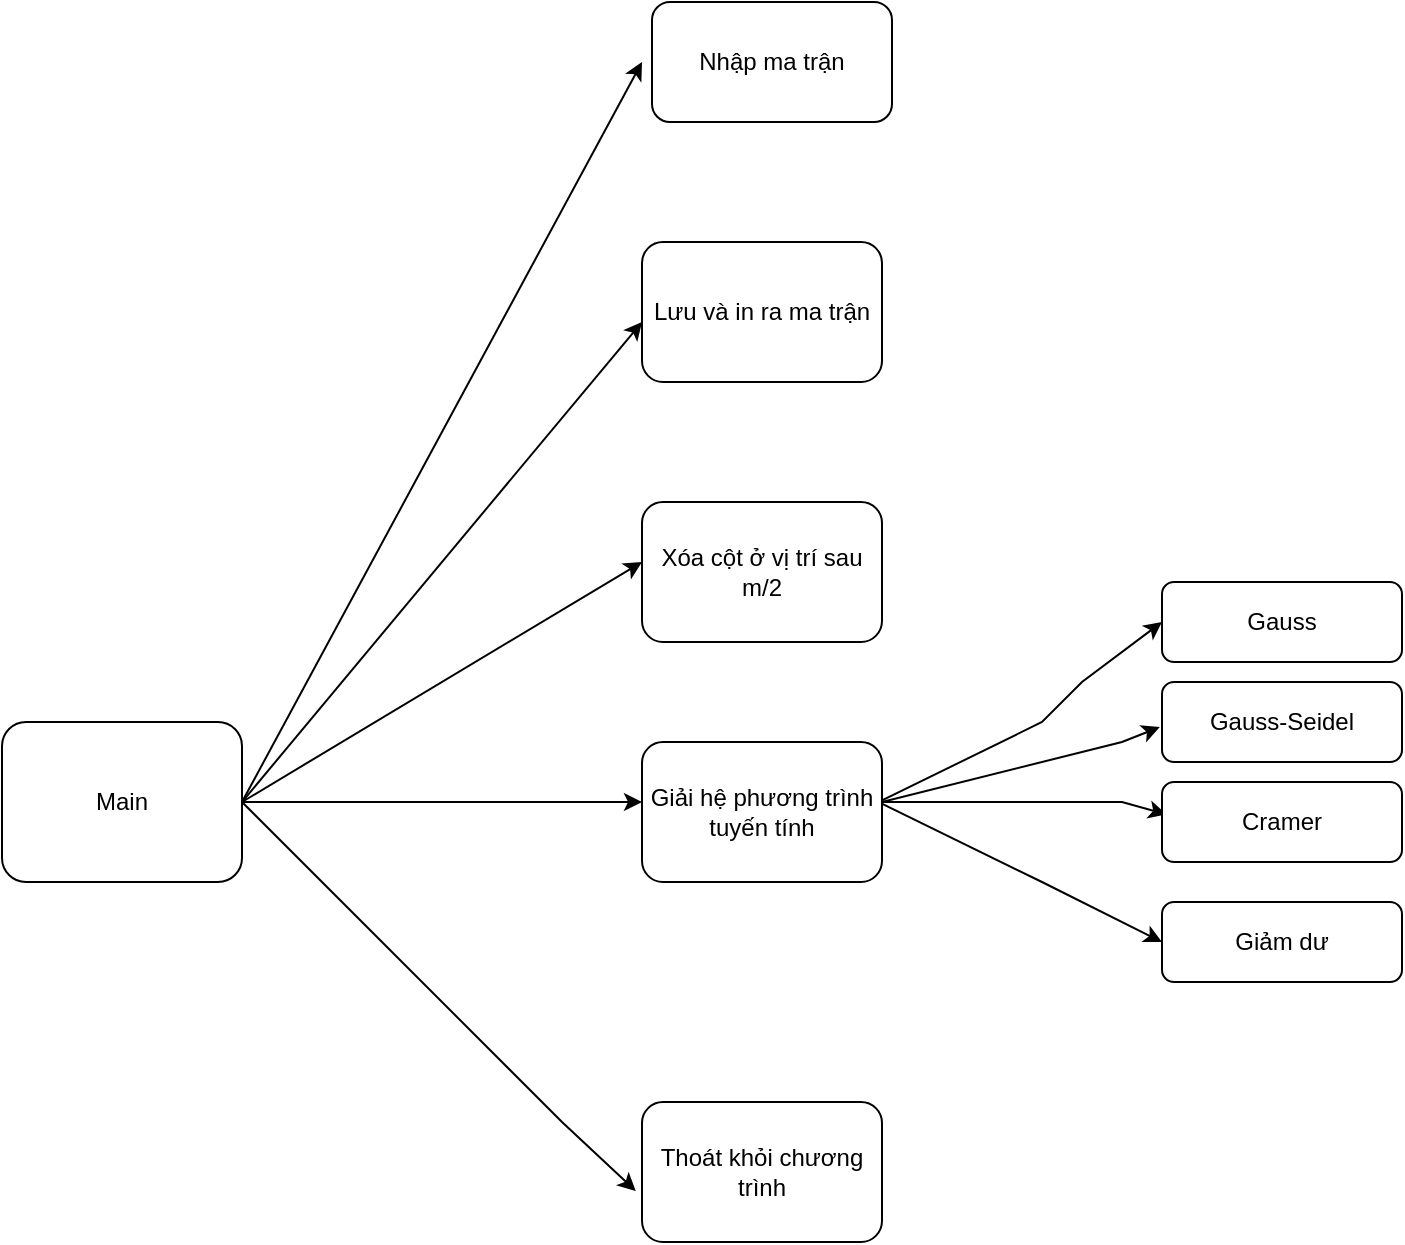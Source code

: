 <mxfile version="24.4.10" type="github">
  <diagram name="Page-1" id="v_p8btcLHBXj9sJYUHT2">
    <mxGraphModel dx="2487" dy="1436" grid="1" gridSize="10" guides="1" tooltips="1" connect="1" arrows="1" fold="1" page="1" pageScale="1" pageWidth="850" pageHeight="1100" math="0" shadow="0">
      <root>
        <mxCell id="0" />
        <mxCell id="1" parent="0" />
        <mxCell id="kSIR-B-xCBPbtPxmTKan-2" value="Main" style="rounded=1;whiteSpace=wrap;html=1;" vertex="1" parent="1">
          <mxGeometry x="40" y="480" width="120" height="80" as="geometry" />
        </mxCell>
        <mxCell id="kSIR-B-xCBPbtPxmTKan-3" value="" style="endArrow=classic;html=1;rounded=0;exitX=1;exitY=0.5;exitDx=0;exitDy=0;" edge="1" parent="1" source="kSIR-B-xCBPbtPxmTKan-2">
          <mxGeometry width="50" height="50" relative="1" as="geometry">
            <mxPoint x="630" y="580" as="sourcePoint" />
            <mxPoint x="360" y="150" as="targetPoint" />
            <Array as="points">
              <mxPoint x="360" y="150" />
            </Array>
          </mxGeometry>
        </mxCell>
        <mxCell id="kSIR-B-xCBPbtPxmTKan-4" value="Nhập ma trận" style="rounded=1;whiteSpace=wrap;html=1;" vertex="1" parent="1">
          <mxGeometry x="365" y="120" width="120" height="60" as="geometry" />
        </mxCell>
        <mxCell id="kSIR-B-xCBPbtPxmTKan-5" value="" style="endArrow=classic;html=1;rounded=0;exitX=1;exitY=0.5;exitDx=0;exitDy=0;" edge="1" parent="1" source="kSIR-B-xCBPbtPxmTKan-2">
          <mxGeometry width="50" height="50" relative="1" as="geometry">
            <mxPoint x="170" y="530" as="sourcePoint" />
            <mxPoint x="360" y="280" as="targetPoint" />
            <Array as="points">
              <mxPoint x="360" y="280" />
            </Array>
          </mxGeometry>
        </mxCell>
        <mxCell id="kSIR-B-xCBPbtPxmTKan-6" value="Lưu và in ra ma trận" style="rounded=1;whiteSpace=wrap;html=1;" vertex="1" parent="1">
          <mxGeometry x="360" y="240" width="120" height="70" as="geometry" />
        </mxCell>
        <mxCell id="kSIR-B-xCBPbtPxmTKan-7" value="" style="endArrow=classic;html=1;rounded=0;exitX=1;exitY=0.5;exitDx=0;exitDy=0;" edge="1" parent="1" source="kSIR-B-xCBPbtPxmTKan-2">
          <mxGeometry width="50" height="50" relative="1" as="geometry">
            <mxPoint x="170" y="530" as="sourcePoint" />
            <mxPoint x="360" y="400" as="targetPoint" />
            <Array as="points">
              <mxPoint x="360" y="400" />
            </Array>
          </mxGeometry>
        </mxCell>
        <mxCell id="kSIR-B-xCBPbtPxmTKan-8" value="Xóa cột ở vị trí sau m/2" style="rounded=1;whiteSpace=wrap;html=1;" vertex="1" parent="1">
          <mxGeometry x="360" y="370" width="120" height="70" as="geometry" />
        </mxCell>
        <mxCell id="kSIR-B-xCBPbtPxmTKan-10" value="" style="endArrow=classic;html=1;rounded=0;exitX=1;exitY=0.5;exitDx=0;exitDy=0;" edge="1" parent="1">
          <mxGeometry width="50" height="50" relative="1" as="geometry">
            <mxPoint x="160" y="520" as="sourcePoint" />
            <mxPoint x="360" y="520" as="targetPoint" />
            <Array as="points">
              <mxPoint x="250" y="520" />
              <mxPoint x="360" y="520" />
            </Array>
          </mxGeometry>
        </mxCell>
        <mxCell id="kSIR-B-xCBPbtPxmTKan-11" value="Giải hệ phương trình tuyến tính" style="rounded=1;whiteSpace=wrap;html=1;" vertex="1" parent="1">
          <mxGeometry x="360" y="490" width="120" height="70" as="geometry" />
        </mxCell>
        <mxCell id="kSIR-B-xCBPbtPxmTKan-12" value="" style="endArrow=classic;html=1;rounded=0;exitX=1;exitY=0.5;exitDx=0;exitDy=0;entryX=0;entryY=0.5;entryDx=0;entryDy=0;" edge="1" parent="1" target="kSIR-B-xCBPbtPxmTKan-14">
          <mxGeometry width="50" height="50" relative="1" as="geometry">
            <mxPoint x="480" y="519.23" as="sourcePoint" />
            <mxPoint x="620" y="480" as="targetPoint" />
            <Array as="points">
              <mxPoint x="560" y="480" />
              <mxPoint x="580" y="460" />
            </Array>
          </mxGeometry>
        </mxCell>
        <mxCell id="kSIR-B-xCBPbtPxmTKan-14" value="Gauss" style="rounded=1;whiteSpace=wrap;html=1;" vertex="1" parent="1">
          <mxGeometry x="620" y="410" width="120" height="40" as="geometry" />
        </mxCell>
        <mxCell id="kSIR-B-xCBPbtPxmTKan-15" value="" style="endArrow=classic;html=1;rounded=0;exitX=1;exitY=0.5;exitDx=0;exitDy=0;entryX=-0.009;entryY=0.564;entryDx=0;entryDy=0;entryPerimeter=0;" edge="1" parent="1" target="kSIR-B-xCBPbtPxmTKan-16">
          <mxGeometry width="50" height="50" relative="1" as="geometry">
            <mxPoint x="480" y="520" as="sourcePoint" />
            <mxPoint x="620" y="520" as="targetPoint" />
            <Array as="points">
              <mxPoint x="600" y="490" />
            </Array>
          </mxGeometry>
        </mxCell>
        <mxCell id="kSIR-B-xCBPbtPxmTKan-16" value="Gauss-Seidel" style="rounded=1;whiteSpace=wrap;html=1;" vertex="1" parent="1">
          <mxGeometry x="620" y="460" width="120" height="40" as="geometry" />
        </mxCell>
        <mxCell id="kSIR-B-xCBPbtPxmTKan-17" value="" style="endArrow=classic;html=1;rounded=0;entryX=0.019;entryY=0.406;entryDx=0;entryDy=0;entryPerimeter=0;" edge="1" parent="1" target="kSIR-B-xCBPbtPxmTKan-18">
          <mxGeometry width="50" height="50" relative="1" as="geometry">
            <mxPoint x="480" y="520" as="sourcePoint" />
            <mxPoint x="610" y="520" as="targetPoint" />
            <Array as="points">
              <mxPoint x="550" y="520" />
              <mxPoint x="590" y="520" />
              <mxPoint x="600" y="520" />
            </Array>
          </mxGeometry>
        </mxCell>
        <mxCell id="kSIR-B-xCBPbtPxmTKan-18" value="Cramer" style="rounded=1;whiteSpace=wrap;html=1;" vertex="1" parent="1">
          <mxGeometry x="620" y="510" width="120" height="40" as="geometry" />
        </mxCell>
        <mxCell id="kSIR-B-xCBPbtPxmTKan-19" value="" style="endArrow=classic;html=1;rounded=0;exitX=0.997;exitY=0.439;exitDx=0;exitDy=0;exitPerimeter=0;entryX=0;entryY=0.5;entryDx=0;entryDy=0;" edge="1" parent="1" source="kSIR-B-xCBPbtPxmTKan-11" target="kSIR-B-xCBPbtPxmTKan-20">
          <mxGeometry width="50" height="50" relative="1" as="geometry">
            <mxPoint x="490" y="530" as="sourcePoint" />
            <mxPoint x="620" y="600" as="targetPoint" />
            <Array as="points">
              <mxPoint x="560" y="560" />
            </Array>
          </mxGeometry>
        </mxCell>
        <mxCell id="kSIR-B-xCBPbtPxmTKan-20" value="Giảm dư" style="rounded=1;whiteSpace=wrap;html=1;" vertex="1" parent="1">
          <mxGeometry x="620" y="570" width="120" height="40" as="geometry" />
        </mxCell>
        <mxCell id="kSIR-B-xCBPbtPxmTKan-21" value="" style="endArrow=classic;html=1;rounded=0;exitX=1;exitY=0.5;exitDx=0;exitDy=0;entryX=-0.026;entryY=0.636;entryDx=0;entryDy=0;entryPerimeter=0;" edge="1" parent="1" source="kSIR-B-xCBPbtPxmTKan-2" target="kSIR-B-xCBPbtPxmTKan-22">
          <mxGeometry width="50" height="50" relative="1" as="geometry">
            <mxPoint x="170" y="530" as="sourcePoint" />
            <mxPoint x="360" y="680" as="targetPoint" />
            <Array as="points">
              <mxPoint x="280" y="640" />
              <mxPoint x="320" y="680" />
            </Array>
          </mxGeometry>
        </mxCell>
        <mxCell id="kSIR-B-xCBPbtPxmTKan-22" value="Thoát khỏi chương trình" style="rounded=1;whiteSpace=wrap;html=1;" vertex="1" parent="1">
          <mxGeometry x="360" y="670" width="120" height="70" as="geometry" />
        </mxCell>
      </root>
    </mxGraphModel>
  </diagram>
</mxfile>
